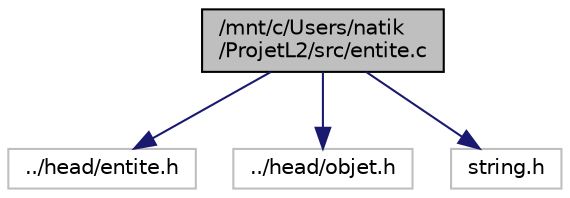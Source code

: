 digraph "/mnt/c/Users/natik/ProjetL2/src/entite.c"
{
 // LATEX_PDF_SIZE
  edge [fontname="Helvetica",fontsize="10",labelfontname="Helvetica",labelfontsize="10"];
  node [fontname="Helvetica",fontsize="10",shape=record];
  Node1 [label="/mnt/c/Users/natik\l/ProjetL2/src/entite.c",height=0.2,width=0.4,color="black", fillcolor="grey75", style="filled", fontcolor="black",tooltip="Primitives liées aux entites."];
  Node1 -> Node2 [color="midnightblue",fontsize="10",style="solid",fontname="Helvetica"];
  Node2 [label="../head/entite.h",height=0.2,width=0.4,color="grey75", fillcolor="white", style="filled",tooltip=" "];
  Node1 -> Node3 [color="midnightblue",fontsize="10",style="solid",fontname="Helvetica"];
  Node3 [label="../head/objet.h",height=0.2,width=0.4,color="grey75", fillcolor="white", style="filled",tooltip=" "];
  Node1 -> Node4 [color="midnightblue",fontsize="10",style="solid",fontname="Helvetica"];
  Node4 [label="string.h",height=0.2,width=0.4,color="grey75", fillcolor="white", style="filled",tooltip=" "];
}
